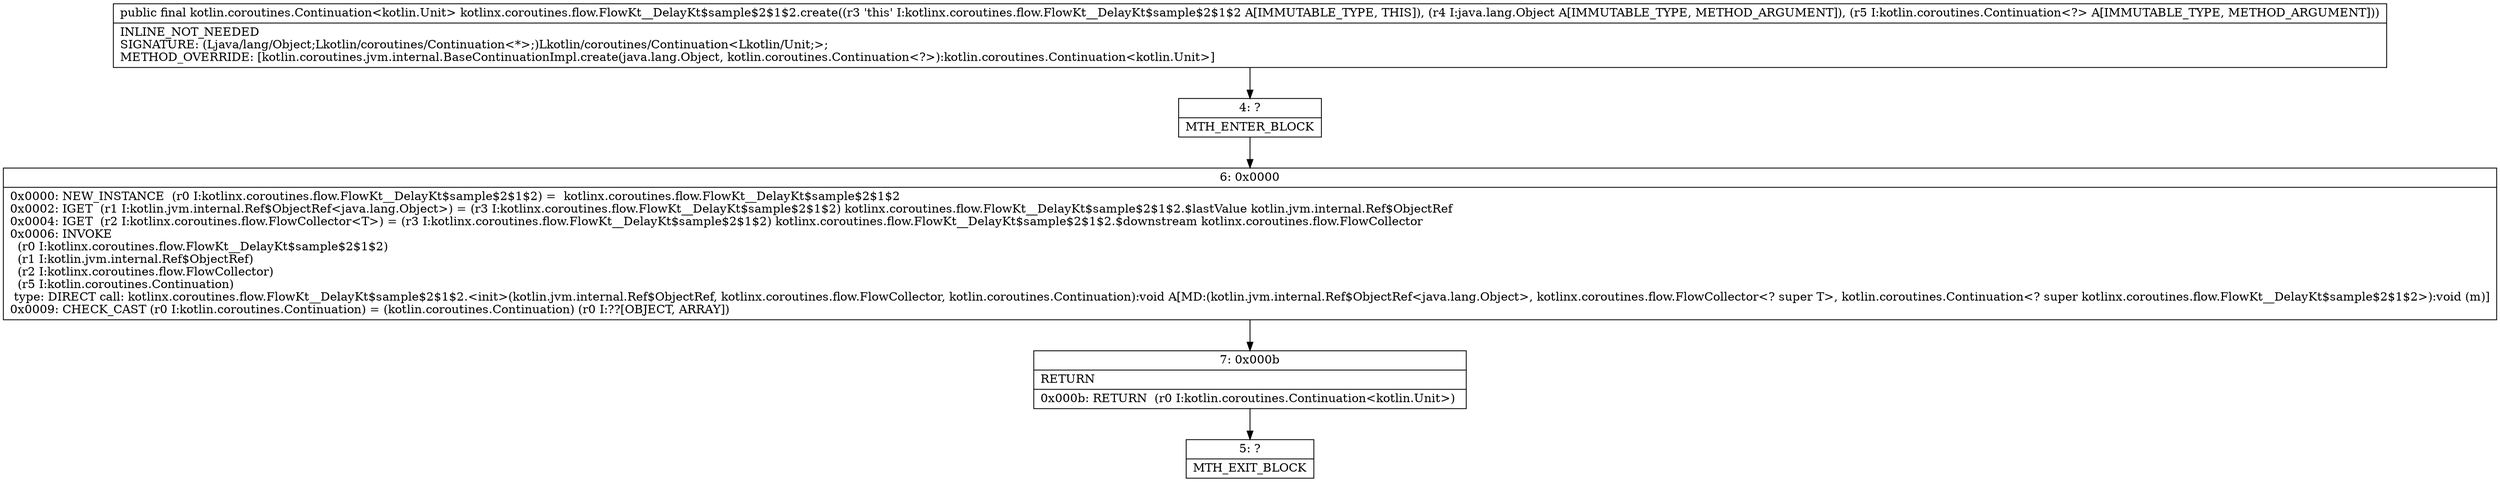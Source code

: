 digraph "CFG forkotlinx.coroutines.flow.FlowKt__DelayKt$sample$2$1$2.create(Ljava\/lang\/Object;Lkotlin\/coroutines\/Continuation;)Lkotlin\/coroutines\/Continuation;" {
Node_4 [shape=record,label="{4\:\ ?|MTH_ENTER_BLOCK\l}"];
Node_6 [shape=record,label="{6\:\ 0x0000|0x0000: NEW_INSTANCE  (r0 I:kotlinx.coroutines.flow.FlowKt__DelayKt$sample$2$1$2) =  kotlinx.coroutines.flow.FlowKt__DelayKt$sample$2$1$2 \l0x0002: IGET  (r1 I:kotlin.jvm.internal.Ref$ObjectRef\<java.lang.Object\>) = (r3 I:kotlinx.coroutines.flow.FlowKt__DelayKt$sample$2$1$2) kotlinx.coroutines.flow.FlowKt__DelayKt$sample$2$1$2.$lastValue kotlin.jvm.internal.Ref$ObjectRef \l0x0004: IGET  (r2 I:kotlinx.coroutines.flow.FlowCollector\<T\>) = (r3 I:kotlinx.coroutines.flow.FlowKt__DelayKt$sample$2$1$2) kotlinx.coroutines.flow.FlowKt__DelayKt$sample$2$1$2.$downstream kotlinx.coroutines.flow.FlowCollector \l0x0006: INVOKE  \l  (r0 I:kotlinx.coroutines.flow.FlowKt__DelayKt$sample$2$1$2)\l  (r1 I:kotlin.jvm.internal.Ref$ObjectRef)\l  (r2 I:kotlinx.coroutines.flow.FlowCollector)\l  (r5 I:kotlin.coroutines.Continuation)\l type: DIRECT call: kotlinx.coroutines.flow.FlowKt__DelayKt$sample$2$1$2.\<init\>(kotlin.jvm.internal.Ref$ObjectRef, kotlinx.coroutines.flow.FlowCollector, kotlin.coroutines.Continuation):void A[MD:(kotlin.jvm.internal.Ref$ObjectRef\<java.lang.Object\>, kotlinx.coroutines.flow.FlowCollector\<? super T\>, kotlin.coroutines.Continuation\<? super kotlinx.coroutines.flow.FlowKt__DelayKt$sample$2$1$2\>):void (m)]\l0x0009: CHECK_CAST (r0 I:kotlin.coroutines.Continuation) = (kotlin.coroutines.Continuation) (r0 I:??[OBJECT, ARRAY]) \l}"];
Node_7 [shape=record,label="{7\:\ 0x000b|RETURN\l|0x000b: RETURN  (r0 I:kotlin.coroutines.Continuation\<kotlin.Unit\>) \l}"];
Node_5 [shape=record,label="{5\:\ ?|MTH_EXIT_BLOCK\l}"];
MethodNode[shape=record,label="{public final kotlin.coroutines.Continuation\<kotlin.Unit\> kotlinx.coroutines.flow.FlowKt__DelayKt$sample$2$1$2.create((r3 'this' I:kotlinx.coroutines.flow.FlowKt__DelayKt$sample$2$1$2 A[IMMUTABLE_TYPE, THIS]), (r4 I:java.lang.Object A[IMMUTABLE_TYPE, METHOD_ARGUMENT]), (r5 I:kotlin.coroutines.Continuation\<?\> A[IMMUTABLE_TYPE, METHOD_ARGUMENT]))  | INLINE_NOT_NEEDED\lSIGNATURE: (Ljava\/lang\/Object;Lkotlin\/coroutines\/Continuation\<*\>;)Lkotlin\/coroutines\/Continuation\<Lkotlin\/Unit;\>;\lMETHOD_OVERRIDE: [kotlin.coroutines.jvm.internal.BaseContinuationImpl.create(java.lang.Object, kotlin.coroutines.Continuation\<?\>):kotlin.coroutines.Continuation\<kotlin.Unit\>]\l}"];
MethodNode -> Node_4;Node_4 -> Node_6;
Node_6 -> Node_7;
Node_7 -> Node_5;
}

